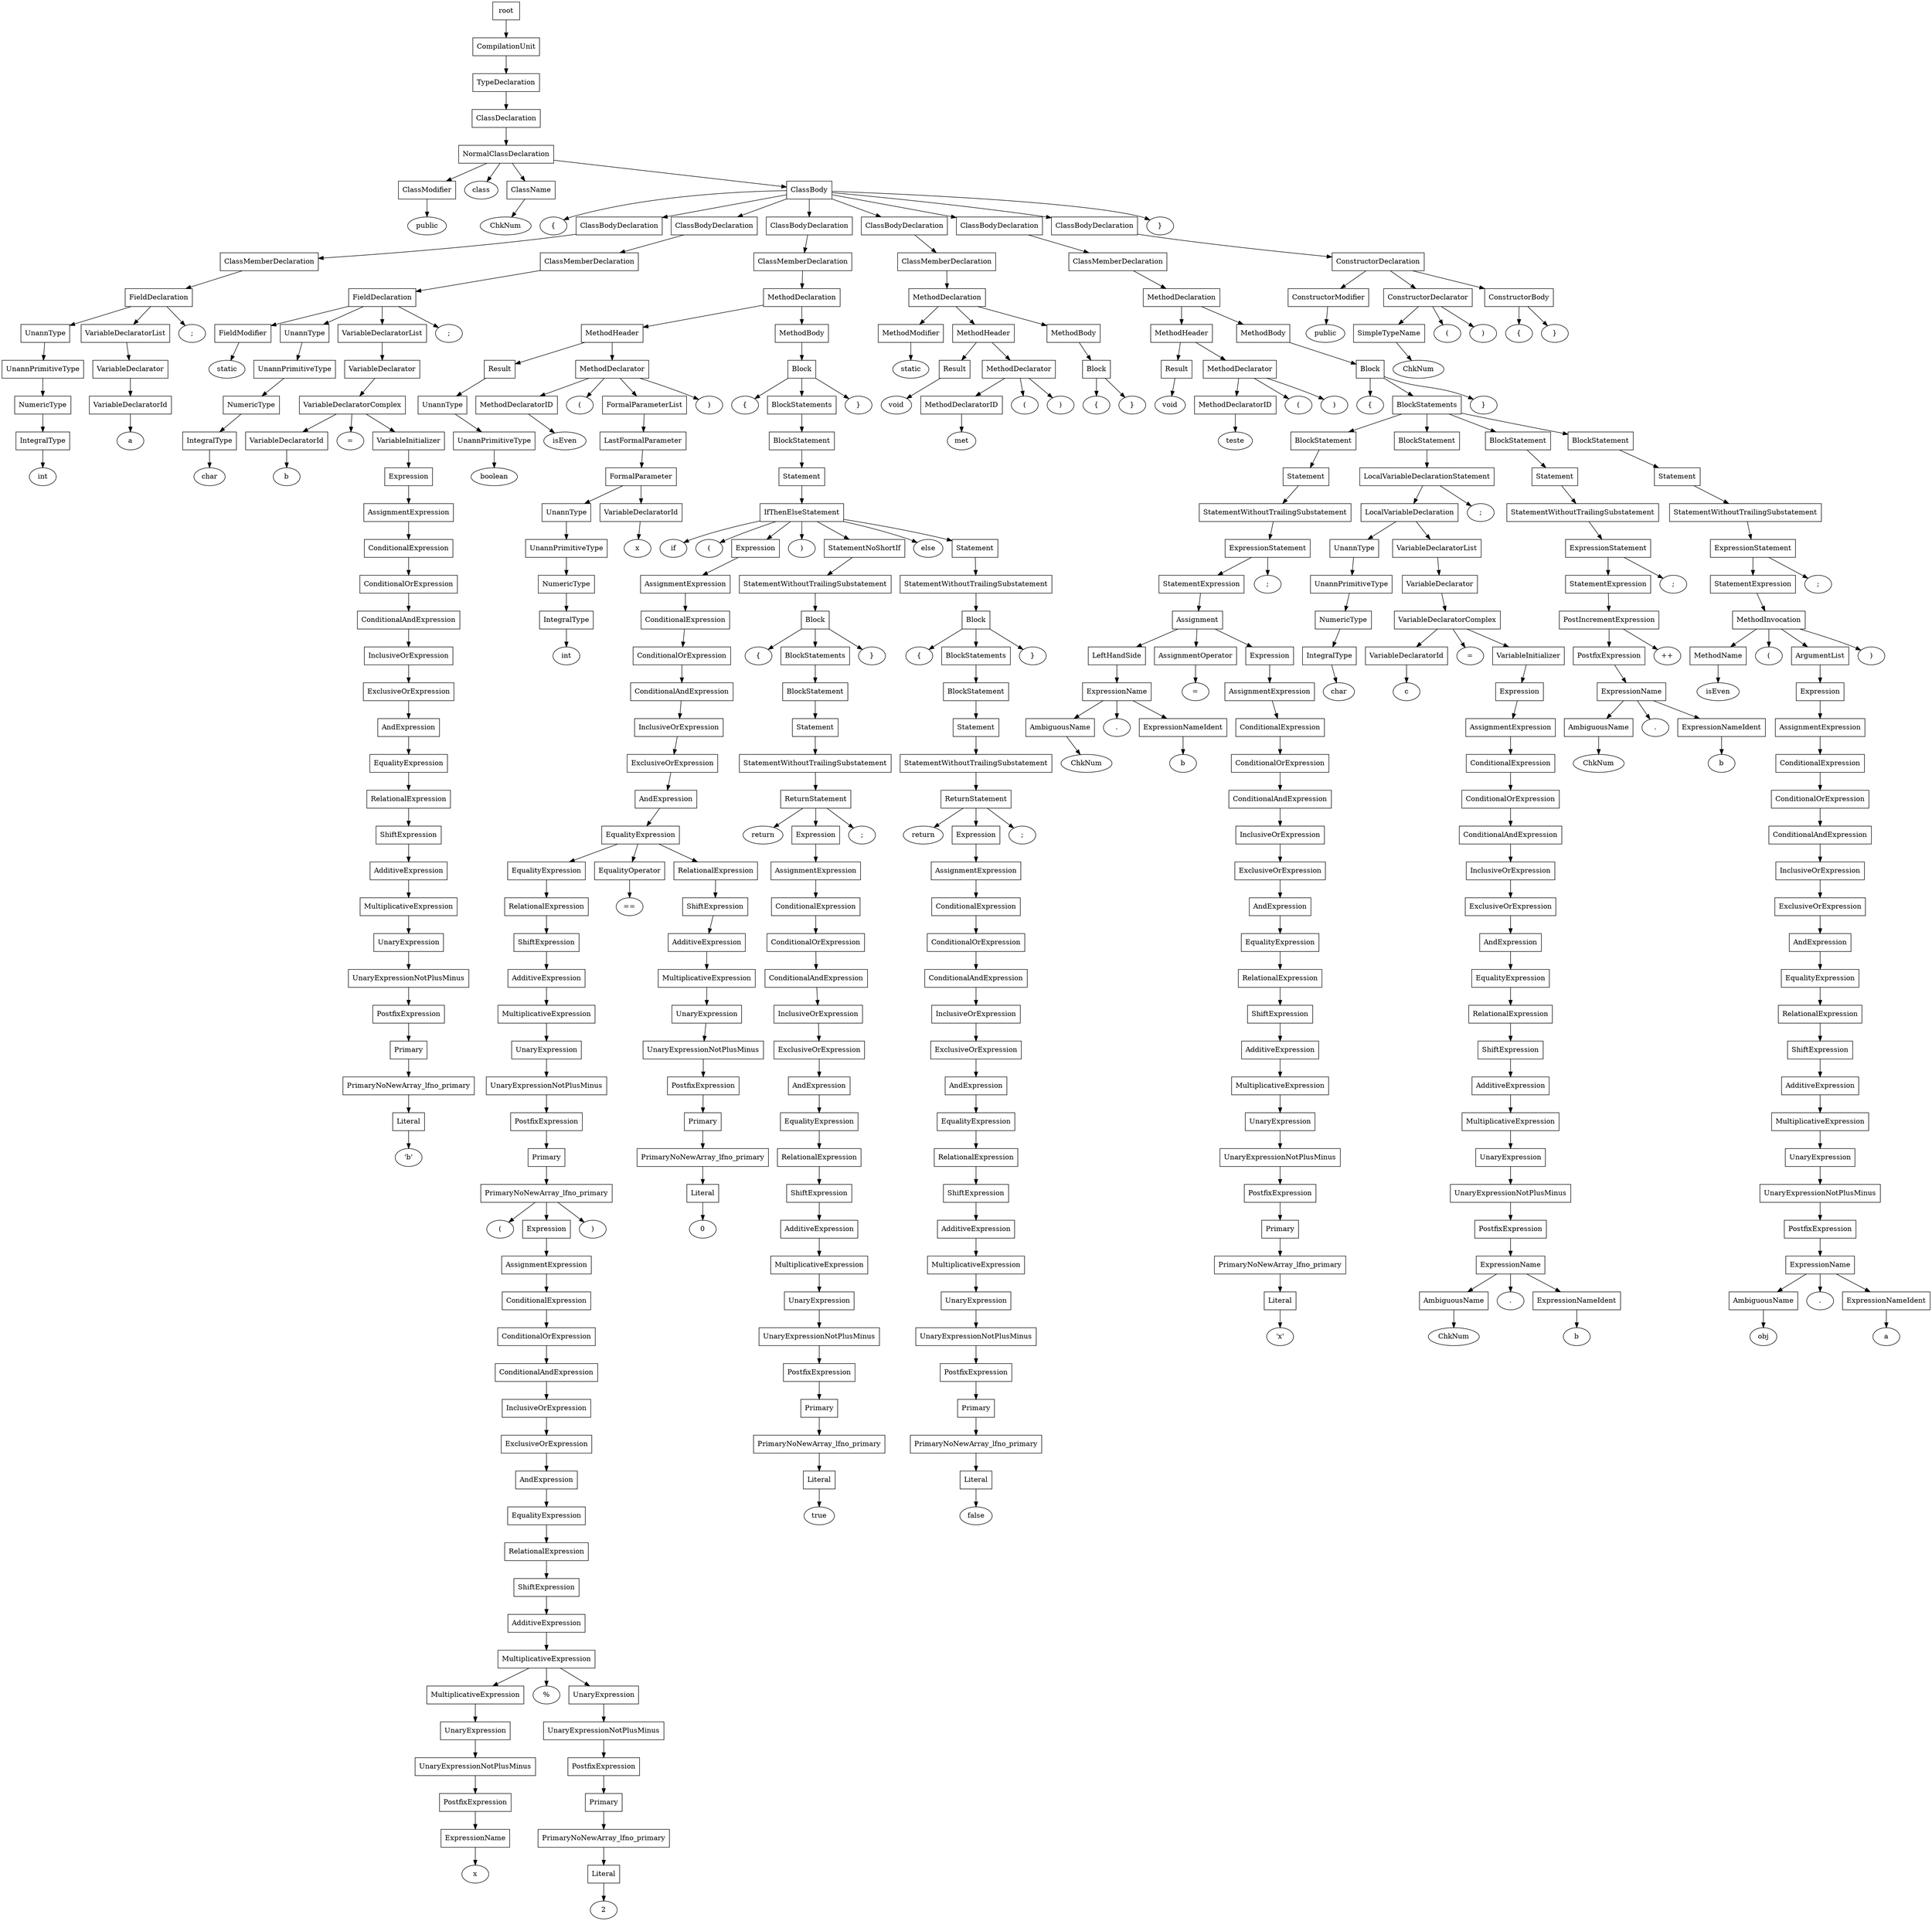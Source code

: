 digraph G {
	splines="TRUE";
	n_0 [label="root", shape="rectangle"]
	n_0 -> n_1
	n_1 [label="CompilationUnit", shape="rectangle"]
	n_1 -> n_2
	n_2 [label="TypeDeclaration", shape="rectangle"]
	n_2 -> n_3
	n_3 [label="ClassDeclaration", shape="rectangle"]
	n_3 -> n_4
	n_4 [label="NormalClassDeclaration", shape="rectangle"]
	n_4 -> n_5
	n_5 [label="ClassModifier", shape="rectangle"]
	n_5 -> n_9
	n_9 [label="public", shape="ellipse"]
	n_4 -> n_6
	n_6 [label="class", shape="ellipse"]
	n_4 -> n_7
	n_7 [label="ClassName", shape="rectangle"]
	n_7 -> n_10
	n_10 [label="ChkNum", shape="ellipse"]
	n_4 -> n_8
	n_8 [label="ClassBody", shape="rectangle"]
	n_8 -> n_11
	n_11 [label="{", shape="ellipse"]
	n_8 -> n_12
	n_12 [label="ClassBodyDeclaration", shape="rectangle"]
	n_12 -> n_19
	n_19 [label="ClassMemberDeclaration", shape="rectangle"]
	n_19 -> n_25
	n_25 [label="FieldDeclaration", shape="rectangle"]
	n_25 -> n_33
	n_33 [label="UnannType", shape="rectangle"]
	n_33 -> n_53
	n_53 [label="UnannPrimitiveType", shape="rectangle"]
	n_53 -> n_69
	n_69 [label="NumericType", shape="rectangle"]
	n_69 -> n_94
	n_94 [label="IntegralType", shape="rectangle"]
	n_94 -> n_110
	n_110 [label="int", shape="ellipse"]
	n_25 -> n_34
	n_34 [label="VariableDeclaratorList", shape="rectangle"]
	n_34 -> n_54
	n_54 [label="VariableDeclarator", shape="rectangle"]
	n_54 -> n_70
	n_70 [label="VariableDeclaratorId", shape="rectangle"]
	n_70 -> n_95
	n_95 [label="a", shape="ellipse"]
	n_25 -> n_35
	n_35 [label=";", shape="ellipse"]
	n_8 -> n_13
	n_13 [label="ClassBodyDeclaration", shape="rectangle"]
	n_13 -> n_20
	n_20 [label="ClassMemberDeclaration", shape="rectangle"]
	n_20 -> n_26
	n_26 [label="FieldDeclaration", shape="rectangle"]
	n_26 -> n_36
	n_36 [label="FieldModifier", shape="rectangle"]
	n_36 -> n_55
	n_55 [label="static", shape="ellipse"]
	n_26 -> n_37
	n_37 [label="UnannType", shape="rectangle"]
	n_37 -> n_56
	n_56 [label="UnannPrimitiveType", shape="rectangle"]
	n_56 -> n_71
	n_71 [label="NumericType", shape="rectangle"]
	n_71 -> n_96
	n_96 [label="IntegralType", shape="rectangle"]
	n_96 -> n_111
	n_111 [label="char", shape="ellipse"]
	n_26 -> n_38
	n_38 [label="VariableDeclaratorList", shape="rectangle"]
	n_38 -> n_57
	n_57 [label="VariableDeclarator", shape="rectangle"]
	n_57 -> n_72
	n_72 [label="VariableDeclaratorComplex", shape="rectangle"]
	n_72 -> n_97
	n_97 [label="VariableDeclaratorId", shape="rectangle"]
	n_97 -> n_112
	n_112 [label="b", shape="ellipse"]
	n_72 -> n_98
	n_98 [label="=", shape="ellipse"]
	n_72 -> n_99
	n_99 [label="VariableInitializer", shape="rectangle"]
	n_99 -> n_113
	n_113 [label="Expression", shape="rectangle"]
	n_113 -> n_121
	n_121 [label="AssignmentExpression", shape="rectangle"]
	n_121 -> n_130
	n_130 [label="ConditionalExpression", shape="rectangle"]
	n_130 -> n_145
	n_145 [label="ConditionalOrExpression", shape="rectangle"]
	n_145 -> n_158
	n_158 [label="ConditionalAndExpression", shape="rectangle"]
	n_158 -> n_168
	n_168 [label="InclusiveOrExpression", shape="rectangle"]
	n_168 -> n_190
	n_190 [label="ExclusiveOrExpression", shape="rectangle"]
	n_190 -> n_203
	n_203 [label="AndExpression", shape="rectangle"]
	n_203 -> n_216
	n_216 [label="EqualityExpression", shape="rectangle"]
	n_216 -> n_227
	n_227 [label="RelationalExpression", shape="rectangle"]
	n_227 -> n_234
	n_234 [label="ShiftExpression", shape="rectangle"]
	n_234 -> n_245
	n_245 [label="AdditiveExpression", shape="rectangle"]
	n_245 -> n_254
	n_254 [label="MultiplicativeExpression", shape="rectangle"]
	n_254 -> n_263
	n_263 [label="UnaryExpression", shape="rectangle"]
	n_263 -> n_271
	n_271 [label="UnaryExpressionNotPlusMinus", shape="rectangle"]
	n_271 -> n_279
	n_279 [label="PostfixExpression", shape="rectangle"]
	n_279 -> n_287
	n_287 [label="Primary", shape="rectangle"]
	n_287 -> n_295
	n_295 [label="PrimaryNoNewArray_lfno_primary", shape="rectangle"]
	n_295 -> n_303
	n_303 [label="Literal", shape="rectangle"]
	n_303 -> n_311
	n_311 [label="'b'", shape="ellipse"]
	n_26 -> n_39
	n_39 [label=";", shape="ellipse"]
	n_8 -> n_14
	n_14 [label="ClassBodyDeclaration", shape="rectangle"]
	n_14 -> n_21
	n_21 [label="ClassMemberDeclaration", shape="rectangle"]
	n_21 -> n_27
	n_27 [label="MethodDeclaration", shape="rectangle"]
	n_27 -> n_40
	n_40 [label="MethodHeader", shape="rectangle"]
	n_40 -> n_58
	n_58 [label="Result", shape="rectangle"]
	n_58 -> n_73
	n_73 [label="UnannType", shape="rectangle"]
	n_73 -> n_100
	n_100 [label="UnannPrimitiveType", shape="rectangle"]
	n_100 -> n_114
	n_114 [label="boolean", shape="ellipse"]
	n_40 -> n_59
	n_59 [label="MethodDeclarator", shape="rectangle"]
	n_59 -> n_74
	n_74 [label="MethodDeclaratorID", shape="rectangle"]
	n_74 -> n_101
	n_101 [label="isEven", shape="ellipse"]
	n_59 -> n_75
	n_75 [label="(", shape="ellipse"]
	n_59 -> n_76
	n_76 [label="FormalParameterList", shape="rectangle"]
	n_76 -> n_102
	n_102 [label="LastFormalParameter", shape="rectangle"]
	n_102 -> n_115
	n_115 [label="FormalParameter", shape="rectangle"]
	n_115 -> n_122
	n_122 [label="UnannType", shape="rectangle"]
	n_122 -> n_131
	n_131 [label="UnannPrimitiveType", shape="rectangle"]
	n_131 -> n_146
	n_146 [label="NumericType", shape="rectangle"]
	n_146 -> n_159
	n_159 [label="IntegralType", shape="rectangle"]
	n_159 -> n_169
	n_169 [label="int", shape="ellipse"]
	n_115 -> n_123
	n_123 [label="VariableDeclaratorId", shape="rectangle"]
	n_123 -> n_132
	n_132 [label="x", shape="ellipse"]
	n_59 -> n_77
	n_77 [label=")", shape="ellipse"]
	n_27 -> n_41
	n_41 [label="MethodBody", shape="rectangle"]
	n_41 -> n_60
	n_60 [label="Block", shape="rectangle"]
	n_60 -> n_78
	n_78 [label="{", shape="ellipse"]
	n_60 -> n_79
	n_79 [label="BlockStatements", shape="rectangle"]
	n_79 -> n_103
	n_103 [label="BlockStatement", shape="rectangle"]
	n_103 -> n_116
	n_116 [label="Statement", shape="rectangle"]
	n_116 -> n_124
	n_124 [label="IfThenElseStatement", shape="rectangle"]
	n_124 -> n_133
	n_133 [label="if", shape="ellipse"]
	n_124 -> n_134
	n_134 [label="(", shape="ellipse"]
	n_124 -> n_135
	n_135 [label="Expression", shape="rectangle"]
	n_135 -> n_147
	n_147 [label="AssignmentExpression", shape="rectangle"]
	n_147 -> n_160
	n_160 [label="ConditionalExpression", shape="rectangle"]
	n_160 -> n_170
	n_170 [label="ConditionalOrExpression", shape="rectangle"]
	n_170 -> n_191
	n_191 [label="ConditionalAndExpression", shape="rectangle"]
	n_191 -> n_204
	n_204 [label="InclusiveOrExpression", shape="rectangle"]
	n_204 -> n_217
	n_217 [label="ExclusiveOrExpression", shape="rectangle"]
	n_217 -> n_228
	n_228 [label="AndExpression", shape="rectangle"]
	n_228 -> n_235
	n_235 [label="EqualityExpression", shape="rectangle"]
	n_235 -> n_246
	n_246 [label="EqualityExpression", shape="rectangle"]
	n_246 -> n_255
	n_255 [label="RelationalExpression", shape="rectangle"]
	n_255 -> n_264
	n_264 [label="ShiftExpression", shape="rectangle"]
	n_264 -> n_272
	n_272 [label="AdditiveExpression", shape="rectangle"]
	n_272 -> n_280
	n_280 [label="MultiplicativeExpression", shape="rectangle"]
	n_280 -> n_288
	n_288 [label="UnaryExpression", shape="rectangle"]
	n_288 -> n_296
	n_296 [label="UnaryExpressionNotPlusMinus", shape="rectangle"]
	n_296 -> n_304
	n_304 [label="PostfixExpression", shape="rectangle"]
	n_304 -> n_312
	n_312 [label="Primary", shape="rectangle"]
	n_312 -> n_319
	n_319 [label="PrimaryNoNewArray_lfno_primary", shape="rectangle"]
	n_319 -> n_326
	n_326 [label="(", shape="ellipse"]
	n_319 -> n_327
	n_327 [label="Expression", shape="rectangle"]
	n_327 -> n_335
	n_335 [label="AssignmentExpression", shape="rectangle"]
	n_335 -> n_341
	n_341 [label="ConditionalExpression", shape="rectangle"]
	n_341 -> n_351
	n_351 [label="ConditionalOrExpression", shape="rectangle"]
	n_351 -> n_359
	n_359 [label="ConditionalAndExpression", shape="rectangle"]
	n_359 -> n_362
	n_362 [label="InclusiveOrExpression", shape="rectangle"]
	n_362 -> n_365
	n_365 [label="ExclusiveOrExpression", shape="rectangle"]
	n_365 -> n_368
	n_368 [label="AndExpression", shape="rectangle"]
	n_368 -> n_371
	n_371 [label="EqualityExpression", shape="rectangle"]
	n_371 -> n_374
	n_374 [label="RelationalExpression", shape="rectangle"]
	n_374 -> n_375
	n_375 [label="ShiftExpression", shape="rectangle"]
	n_375 -> n_376
	n_376 [label="AdditiveExpression", shape="rectangle"]
	n_376 -> n_377
	n_377 [label="MultiplicativeExpression", shape="rectangle"]
	n_377 -> n_378
	n_378 [label="MultiplicativeExpression", shape="rectangle"]
	n_378 -> n_381
	n_381 [label="UnaryExpression", shape="rectangle"]
	n_381 -> n_383
	n_383 [label="UnaryExpressionNotPlusMinus", shape="rectangle"]
	n_383 -> n_385
	n_385 [label="PostfixExpression", shape="rectangle"]
	n_385 -> n_387
	n_387 [label="ExpressionName", shape="rectangle"]
	n_387 -> n_389
	n_389 [label="x", shape="ellipse"]
	n_377 -> n_379
	n_379 [label="%", shape="ellipse"]
	n_377 -> n_380
	n_380 [label="UnaryExpression", shape="rectangle"]
	n_380 -> n_382
	n_382 [label="UnaryExpressionNotPlusMinus", shape="rectangle"]
	n_382 -> n_384
	n_384 [label="PostfixExpression", shape="rectangle"]
	n_384 -> n_386
	n_386 [label="Primary", shape="rectangle"]
	n_386 -> n_388
	n_388 [label="PrimaryNoNewArray_lfno_primary", shape="rectangle"]
	n_388 -> n_390
	n_390 [label="Literal", shape="rectangle"]
	n_390 -> n_391
	n_391 [label="2", shape="ellipse"]
	n_319 -> n_328
	n_328 [label=")", shape="ellipse"]
	n_235 -> n_247
	n_247 [label="EqualityOperator", shape="rectangle"]
	n_247 -> n_256
	n_256 [label="==", shape="ellipse"]
	n_235 -> n_248
	n_248 [label="RelationalExpression", shape="rectangle"]
	n_248 -> n_257
	n_257 [label="ShiftExpression", shape="rectangle"]
	n_257 -> n_265
	n_265 [label="AdditiveExpression", shape="rectangle"]
	n_265 -> n_273
	n_273 [label="MultiplicativeExpression", shape="rectangle"]
	n_273 -> n_281
	n_281 [label="UnaryExpression", shape="rectangle"]
	n_281 -> n_289
	n_289 [label="UnaryExpressionNotPlusMinus", shape="rectangle"]
	n_289 -> n_297
	n_297 [label="PostfixExpression", shape="rectangle"]
	n_297 -> n_305
	n_305 [label="Primary", shape="rectangle"]
	n_305 -> n_313
	n_313 [label="PrimaryNoNewArray_lfno_primary", shape="rectangle"]
	n_313 -> n_320
	n_320 [label="Literal", shape="rectangle"]
	n_320 -> n_329
	n_329 [label="0", shape="ellipse"]
	n_124 -> n_136
	n_136 [label=")", shape="ellipse"]
	n_124 -> n_137
	n_137 [label="StatementNoShortIf", shape="rectangle"]
	n_137 -> n_148
	n_148 [label="StatementWithoutTrailingSubstatement", shape="rectangle"]
	n_148 -> n_161
	n_161 [label="Block", shape="rectangle"]
	n_161 -> n_171
	n_171 [label="{", shape="ellipse"]
	n_161 -> n_172
	n_172 [label="BlockStatements", shape="rectangle"]
	n_172 -> n_192
	n_192 [label="BlockStatement", shape="rectangle"]
	n_192 -> n_205
	n_205 [label="Statement", shape="rectangle"]
	n_205 -> n_218
	n_218 [label="StatementWithoutTrailingSubstatement", shape="rectangle"]
	n_218 -> n_229
	n_229 [label="ReturnStatement", shape="rectangle"]
	n_229 -> n_236
	n_236 [label="return", shape="ellipse"]
	n_229 -> n_237
	n_237 [label="Expression", shape="rectangle"]
	n_237 -> n_249
	n_249 [label="AssignmentExpression", shape="rectangle"]
	n_249 -> n_258
	n_258 [label="ConditionalExpression", shape="rectangle"]
	n_258 -> n_266
	n_266 [label="ConditionalOrExpression", shape="rectangle"]
	n_266 -> n_274
	n_274 [label="ConditionalAndExpression", shape="rectangle"]
	n_274 -> n_282
	n_282 [label="InclusiveOrExpression", shape="rectangle"]
	n_282 -> n_290
	n_290 [label="ExclusiveOrExpression", shape="rectangle"]
	n_290 -> n_298
	n_298 [label="AndExpression", shape="rectangle"]
	n_298 -> n_306
	n_306 [label="EqualityExpression", shape="rectangle"]
	n_306 -> n_314
	n_314 [label="RelationalExpression", shape="rectangle"]
	n_314 -> n_321
	n_321 [label="ShiftExpression", shape="rectangle"]
	n_321 -> n_330
	n_330 [label="AdditiveExpression", shape="rectangle"]
	n_330 -> n_336
	n_336 [label="MultiplicativeExpression", shape="rectangle"]
	n_336 -> n_342
	n_342 [label="UnaryExpression", shape="rectangle"]
	n_342 -> n_352
	n_352 [label="UnaryExpressionNotPlusMinus", shape="rectangle"]
	n_352 -> n_360
	n_360 [label="PostfixExpression", shape="rectangle"]
	n_360 -> n_363
	n_363 [label="Primary", shape="rectangle"]
	n_363 -> n_366
	n_366 [label="PrimaryNoNewArray_lfno_primary", shape="rectangle"]
	n_366 -> n_369
	n_369 [label="Literal", shape="rectangle"]
	n_369 -> n_372
	n_372 [label="true", shape="ellipse"]
	n_229 -> n_238
	n_238 [label=";", shape="ellipse"]
	n_161 -> n_173
	n_173 [label="}", shape="ellipse"]
	n_124 -> n_138
	n_138 [label="else", shape="ellipse"]
	n_124 -> n_139
	n_139 [label="Statement", shape="rectangle"]
	n_139 -> n_149
	n_149 [label="StatementWithoutTrailingSubstatement", shape="rectangle"]
	n_149 -> n_162
	n_162 [label="Block", shape="rectangle"]
	n_162 -> n_174
	n_174 [label="{", shape="ellipse"]
	n_162 -> n_175
	n_175 [label="BlockStatements", shape="rectangle"]
	n_175 -> n_193
	n_193 [label="BlockStatement", shape="rectangle"]
	n_193 -> n_206
	n_206 [label="Statement", shape="rectangle"]
	n_206 -> n_219
	n_219 [label="StatementWithoutTrailingSubstatement", shape="rectangle"]
	n_219 -> n_230
	n_230 [label="ReturnStatement", shape="rectangle"]
	n_230 -> n_239
	n_239 [label="return", shape="ellipse"]
	n_230 -> n_240
	n_240 [label="Expression", shape="rectangle"]
	n_240 -> n_250
	n_250 [label="AssignmentExpression", shape="rectangle"]
	n_250 -> n_259
	n_259 [label="ConditionalExpression", shape="rectangle"]
	n_259 -> n_267
	n_267 [label="ConditionalOrExpression", shape="rectangle"]
	n_267 -> n_275
	n_275 [label="ConditionalAndExpression", shape="rectangle"]
	n_275 -> n_283
	n_283 [label="InclusiveOrExpression", shape="rectangle"]
	n_283 -> n_291
	n_291 [label="ExclusiveOrExpression", shape="rectangle"]
	n_291 -> n_299
	n_299 [label="AndExpression", shape="rectangle"]
	n_299 -> n_307
	n_307 [label="EqualityExpression", shape="rectangle"]
	n_307 -> n_315
	n_315 [label="RelationalExpression", shape="rectangle"]
	n_315 -> n_322
	n_322 [label="ShiftExpression", shape="rectangle"]
	n_322 -> n_331
	n_331 [label="AdditiveExpression", shape="rectangle"]
	n_331 -> n_337
	n_337 [label="MultiplicativeExpression", shape="rectangle"]
	n_337 -> n_343
	n_343 [label="UnaryExpression", shape="rectangle"]
	n_343 -> n_353
	n_353 [label="UnaryExpressionNotPlusMinus", shape="rectangle"]
	n_353 -> n_361
	n_361 [label="PostfixExpression", shape="rectangle"]
	n_361 -> n_364
	n_364 [label="Primary", shape="rectangle"]
	n_364 -> n_367
	n_367 [label="PrimaryNoNewArray_lfno_primary", shape="rectangle"]
	n_367 -> n_370
	n_370 [label="Literal", shape="rectangle"]
	n_370 -> n_373
	n_373 [label="false", shape="ellipse"]
	n_230 -> n_241
	n_241 [label=";", shape="ellipse"]
	n_162 -> n_176
	n_176 [label="}", shape="ellipse"]
	n_60 -> n_80
	n_80 [label="}", shape="ellipse"]
	n_8 -> n_15
	n_15 [label="ClassBodyDeclaration", shape="rectangle"]
	n_15 -> n_22
	n_22 [label="ClassMemberDeclaration", shape="rectangle"]
	n_22 -> n_28
	n_28 [label="MethodDeclaration", shape="rectangle"]
	n_28 -> n_42
	n_42 [label="MethodModifier", shape="rectangle"]
	n_42 -> n_61
	n_61 [label="static", shape="ellipse"]
	n_28 -> n_43
	n_43 [label="MethodHeader", shape="rectangle"]
	n_43 -> n_62
	n_62 [label="Result", shape="rectangle"]
	n_62 -> n_81
	n_81 [label="void", shape="ellipse"]
	n_43 -> n_63
	n_63 [label="MethodDeclarator", shape="rectangle"]
	n_63 -> n_82
	n_82 [label="MethodDeclaratorID", shape="rectangle"]
	n_82 -> n_104
	n_104 [label="met", shape="ellipse"]
	n_63 -> n_83
	n_83 [label="(", shape="ellipse"]
	n_63 -> n_84
	n_84 [label=")", shape="ellipse"]
	n_28 -> n_44
	n_44 [label="MethodBody", shape="rectangle"]
	n_44 -> n_64
	n_64 [label="Block", shape="rectangle"]
	n_64 -> n_85
	n_85 [label="{", shape="ellipse"]
	n_64 -> n_86
	n_86 [label="}", shape="ellipse"]
	n_8 -> n_16
	n_16 [label="ClassBodyDeclaration", shape="rectangle"]
	n_16 -> n_23
	n_23 [label="ClassMemberDeclaration", shape="rectangle"]
	n_23 -> n_29
	n_29 [label="MethodDeclaration", shape="rectangle"]
	n_29 -> n_45
	n_45 [label="MethodHeader", shape="rectangle"]
	n_45 -> n_65
	n_65 [label="Result", shape="rectangle"]
	n_65 -> n_87
	n_87 [label="void", shape="ellipse"]
	n_45 -> n_66
	n_66 [label="MethodDeclarator", shape="rectangle"]
	n_66 -> n_88
	n_88 [label="MethodDeclaratorID", shape="rectangle"]
	n_88 -> n_105
	n_105 [label="teste", shape="ellipse"]
	n_66 -> n_89
	n_89 [label="(", shape="ellipse"]
	n_66 -> n_90
	n_90 [label=")", shape="ellipse"]
	n_29 -> n_46
	n_46 [label="MethodBody", shape="rectangle"]
	n_46 -> n_67
	n_67 [label="Block", shape="rectangle"]
	n_67 -> n_91
	n_91 [label="{", shape="ellipse"]
	n_67 -> n_92
	n_92 [label="BlockStatements", shape="rectangle"]
	n_92 -> n_106
	n_106 [label="BlockStatement", shape="rectangle"]
	n_106 -> n_117
	n_117 [label="Statement", shape="rectangle"]
	n_117 -> n_125
	n_125 [label="StatementWithoutTrailingSubstatement", shape="rectangle"]
	n_125 -> n_140
	n_140 [label="ExpressionStatement", shape="rectangle"]
	n_140 -> n_150
	n_150 [label="StatementExpression", shape="rectangle"]
	n_150 -> n_163
	n_163 [label="Assignment", shape="rectangle"]
	n_163 -> n_177
	n_177 [label="LeftHandSide", shape="rectangle"]
	n_177 -> n_194
	n_194 [label="ExpressionName", shape="rectangle"]
	n_194 -> n_207
	n_207 [label="AmbiguousName", shape="rectangle"]
	n_207 -> n_220
	n_220 [label="ChkNum", shape="ellipse"]
	n_194 -> n_208
	n_208 [label=".", shape="ellipse"]
	n_194 -> n_209
	n_209 [label="ExpressionNameIdent", shape="rectangle"]
	n_209 -> n_221
	n_221 [label="b", shape="ellipse"]
	n_163 -> n_178
	n_178 [label="AssignmentOperator", shape="rectangle"]
	n_178 -> n_195
	n_195 [label="=", shape="ellipse"]
	n_163 -> n_179
	n_179 [label="Expression", shape="rectangle"]
	n_179 -> n_196
	n_196 [label="AssignmentExpression", shape="rectangle"]
	n_196 -> n_210
	n_210 [label="ConditionalExpression", shape="rectangle"]
	n_210 -> n_222
	n_222 [label="ConditionalOrExpression", shape="rectangle"]
	n_222 -> n_231
	n_231 [label="ConditionalAndExpression", shape="rectangle"]
	n_231 -> n_242
	n_242 [label="InclusiveOrExpression", shape="rectangle"]
	n_242 -> n_251
	n_251 [label="ExclusiveOrExpression", shape="rectangle"]
	n_251 -> n_260
	n_260 [label="AndExpression", shape="rectangle"]
	n_260 -> n_268
	n_268 [label="EqualityExpression", shape="rectangle"]
	n_268 -> n_276
	n_276 [label="RelationalExpression", shape="rectangle"]
	n_276 -> n_284
	n_284 [label="ShiftExpression", shape="rectangle"]
	n_284 -> n_292
	n_292 [label="AdditiveExpression", shape="rectangle"]
	n_292 -> n_300
	n_300 [label="MultiplicativeExpression", shape="rectangle"]
	n_300 -> n_308
	n_308 [label="UnaryExpression", shape="rectangle"]
	n_308 -> n_316
	n_316 [label="UnaryExpressionNotPlusMinus", shape="rectangle"]
	n_316 -> n_323
	n_323 [label="PostfixExpression", shape="rectangle"]
	n_323 -> n_332
	n_332 [label="Primary", shape="rectangle"]
	n_332 -> n_338
	n_338 [label="PrimaryNoNewArray_lfno_primary", shape="rectangle"]
	n_338 -> n_344
	n_344 [label="Literal", shape="rectangle"]
	n_344 -> n_354
	n_354 [label="'x'", shape="ellipse"]
	n_140 -> n_151
	n_151 [label=";", shape="ellipse"]
	n_92 -> n_107
	n_107 [label="BlockStatement", shape="rectangle"]
	n_107 -> n_118
	n_118 [label="LocalVariableDeclarationStatement", shape="rectangle"]
	n_118 -> n_126
	n_126 [label="LocalVariableDeclaration", shape="rectangle"]
	n_126 -> n_141
	n_141 [label="UnannType", shape="rectangle"]
	n_141 -> n_152
	n_152 [label="UnannPrimitiveType", shape="rectangle"]
	n_152 -> n_164
	n_164 [label="NumericType", shape="rectangle"]
	n_164 -> n_180
	n_180 [label="IntegralType", shape="rectangle"]
	n_180 -> n_197
	n_197 [label="char", shape="ellipse"]
	n_126 -> n_142
	n_142 [label="VariableDeclaratorList", shape="rectangle"]
	n_142 -> n_153
	n_153 [label="VariableDeclarator", shape="rectangle"]
	n_153 -> n_165
	n_165 [label="VariableDeclaratorComplex", shape="rectangle"]
	n_165 -> n_181
	n_181 [label="VariableDeclaratorId", shape="rectangle"]
	n_181 -> n_198
	n_198 [label="c", shape="ellipse"]
	n_165 -> n_182
	n_182 [label="=", shape="ellipse"]
	n_165 -> n_183
	n_183 [label="VariableInitializer", shape="rectangle"]
	n_183 -> n_199
	n_199 [label="Expression", shape="rectangle"]
	n_199 -> n_211
	n_211 [label="AssignmentExpression", shape="rectangle"]
	n_211 -> n_223
	n_223 [label="ConditionalExpression", shape="rectangle"]
	n_223 -> n_232
	n_232 [label="ConditionalOrExpression", shape="rectangle"]
	n_232 -> n_243
	n_243 [label="ConditionalAndExpression", shape="rectangle"]
	n_243 -> n_252
	n_252 [label="InclusiveOrExpression", shape="rectangle"]
	n_252 -> n_261
	n_261 [label="ExclusiveOrExpression", shape="rectangle"]
	n_261 -> n_269
	n_269 [label="AndExpression", shape="rectangle"]
	n_269 -> n_277
	n_277 [label="EqualityExpression", shape="rectangle"]
	n_277 -> n_285
	n_285 [label="RelationalExpression", shape="rectangle"]
	n_285 -> n_293
	n_293 [label="ShiftExpression", shape="rectangle"]
	n_293 -> n_301
	n_301 [label="AdditiveExpression", shape="rectangle"]
	n_301 -> n_309
	n_309 [label="MultiplicativeExpression", shape="rectangle"]
	n_309 -> n_317
	n_317 [label="UnaryExpression", shape="rectangle"]
	n_317 -> n_324
	n_324 [label="UnaryExpressionNotPlusMinus", shape="rectangle"]
	n_324 -> n_333
	n_333 [label="PostfixExpression", shape="rectangle"]
	n_333 -> n_339
	n_339 [label="ExpressionName", shape="rectangle"]
	n_339 -> n_345
	n_345 [label="AmbiguousName", shape="rectangle"]
	n_345 -> n_355
	n_355 [label="ChkNum", shape="ellipse"]
	n_339 -> n_346
	n_346 [label=".", shape="ellipse"]
	n_339 -> n_347
	n_347 [label="ExpressionNameIdent", shape="rectangle"]
	n_347 -> n_356
	n_356 [label="b", shape="ellipse"]
	n_118 -> n_127
	n_127 [label=";", shape="ellipse"]
	n_92 -> n_108
	n_108 [label="BlockStatement", shape="rectangle"]
	n_108 -> n_119
	n_119 [label="Statement", shape="rectangle"]
	n_119 -> n_128
	n_128 [label="StatementWithoutTrailingSubstatement", shape="rectangle"]
	n_128 -> n_143
	n_143 [label="ExpressionStatement", shape="rectangle"]
	n_143 -> n_154
	n_154 [label="StatementExpression", shape="rectangle"]
	n_154 -> n_166
	n_166 [label="PostIncrementExpression", shape="rectangle"]
	n_166 -> n_184
	n_184 [label="PostfixExpression", shape="rectangle"]
	n_184 -> n_200
	n_200 [label="ExpressionName", shape="rectangle"]
	n_200 -> n_212
	n_212 [label="AmbiguousName", shape="rectangle"]
	n_212 -> n_224
	n_224 [label="ChkNum", shape="ellipse"]
	n_200 -> n_213
	n_213 [label=".", shape="ellipse"]
	n_200 -> n_214
	n_214 [label="ExpressionNameIdent", shape="rectangle"]
	n_214 -> n_225
	n_225 [label="b", shape="ellipse"]
	n_166 -> n_185
	n_185 [label="++", shape="ellipse"]
	n_143 -> n_155
	n_155 [label=";", shape="ellipse"]
	n_92 -> n_109
	n_109 [label="BlockStatement", shape="rectangle"]
	n_109 -> n_120
	n_120 [label="Statement", shape="rectangle"]
	n_120 -> n_129
	n_129 [label="StatementWithoutTrailingSubstatement", shape="rectangle"]
	n_129 -> n_144
	n_144 [label="ExpressionStatement", shape="rectangle"]
	n_144 -> n_156
	n_156 [label="StatementExpression", shape="rectangle"]
	n_156 -> n_167
	n_167 [label="MethodInvocation", shape="rectangle"]
	n_167 -> n_186
	n_186 [label="MethodName", shape="rectangle"]
	n_186 -> n_201
	n_201 [label="isEven", shape="ellipse"]
	n_167 -> n_187
	n_187 [label="(", shape="ellipse"]
	n_167 -> n_188
	n_188 [label="ArgumentList", shape="rectangle"]
	n_188 -> n_202
	n_202 [label="Expression", shape="rectangle"]
	n_202 -> n_215
	n_215 [label="AssignmentExpression", shape="rectangle"]
	n_215 -> n_226
	n_226 [label="ConditionalExpression", shape="rectangle"]
	n_226 -> n_233
	n_233 [label="ConditionalOrExpression", shape="rectangle"]
	n_233 -> n_244
	n_244 [label="ConditionalAndExpression", shape="rectangle"]
	n_244 -> n_253
	n_253 [label="InclusiveOrExpression", shape="rectangle"]
	n_253 -> n_262
	n_262 [label="ExclusiveOrExpression", shape="rectangle"]
	n_262 -> n_270
	n_270 [label="AndExpression", shape="rectangle"]
	n_270 -> n_278
	n_278 [label="EqualityExpression", shape="rectangle"]
	n_278 -> n_286
	n_286 [label="RelationalExpression", shape="rectangle"]
	n_286 -> n_294
	n_294 [label="ShiftExpression", shape="rectangle"]
	n_294 -> n_302
	n_302 [label="AdditiveExpression", shape="rectangle"]
	n_302 -> n_310
	n_310 [label="MultiplicativeExpression", shape="rectangle"]
	n_310 -> n_318
	n_318 [label="UnaryExpression", shape="rectangle"]
	n_318 -> n_325
	n_325 [label="UnaryExpressionNotPlusMinus", shape="rectangle"]
	n_325 -> n_334
	n_334 [label="PostfixExpression", shape="rectangle"]
	n_334 -> n_340
	n_340 [label="ExpressionName", shape="rectangle"]
	n_340 -> n_348
	n_348 [label="AmbiguousName", shape="rectangle"]
	n_348 -> n_357
	n_357 [label="obj", shape="ellipse"]
	n_340 -> n_349
	n_349 [label=".", shape="ellipse"]
	n_340 -> n_350
	n_350 [label="ExpressionNameIdent", shape="rectangle"]
	n_350 -> n_358
	n_358 [label="a", shape="ellipse"]
	n_167 -> n_189
	n_189 [label=")", shape="ellipse"]
	n_144 -> n_157
	n_157 [label=";", shape="ellipse"]
	n_67 -> n_93
	n_93 [label="}", shape="ellipse"]
	n_8 -> n_17
	n_17 [label="ClassBodyDeclaration", shape="rectangle"]
	n_17 -> n_24
	n_24 [label="ConstructorDeclaration", shape="rectangle"]
	n_24 -> n_30
	n_30 [label="ConstructorModifier", shape="rectangle"]
	n_30 -> n_47
	n_47 [label="public", shape="ellipse"]
	n_24 -> n_31
	n_31 [label="ConstructorDeclarator", shape="rectangle"]
	n_31 -> n_48
	n_48 [label="SimpleTypeName", shape="rectangle"]
	n_48 -> n_68
	n_68 [label="ChkNum", shape="ellipse"]
	n_31 -> n_49
	n_49 [label="(", shape="ellipse"]
	n_31 -> n_50
	n_50 [label=")", shape="ellipse"]
	n_24 -> n_32
	n_32 [label="ConstructorBody", shape="rectangle"]
	n_32 -> n_51
	n_51 [label="{", shape="ellipse"]
	n_32 -> n_52
	n_52 [label="}", shape="ellipse"]
	n_8 -> n_18
	n_18 [label="}", shape="ellipse"]
}